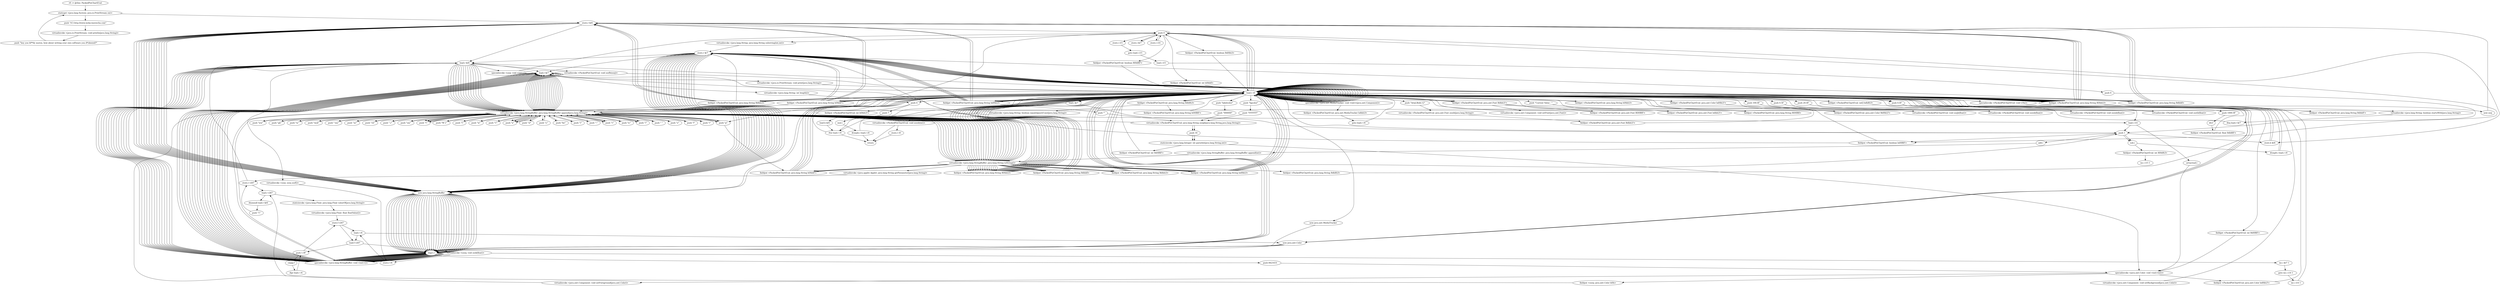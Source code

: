 digraph "" {
    "r0 := @this: PackedPieChartEval"
    "staticget <java.lang.System: java.io.PrintStream out>"
    "r0 := @this: PackedPieChartEval"->"staticget <java.lang.System: java.io.PrintStream out>";
    "push \"(C) http://www.wyka-warzecha.com\""
    "staticget <java.lang.System: java.io.PrintStream out>"->"push \"(C) http://www.wyka-warzecha.com\"";
    "virtualinvoke <java.io.PrintStream: void println(java.lang.String)>"
    "push \"(C) http://www.wyka-warzecha.com\""->"virtualinvoke <java.io.PrintStream: void println(java.lang.String)>";
    "push \"hey you bl**dy moron, how about writing your own software you d*ckweed?\""
    "virtualinvoke <java.io.PrintStream: void println(java.lang.String)>"->"push \"hey you bl**dy moron, how about writing your own software you d*ckweed?\"";
    "push \"hey you bl**dy moron, how about writing your own software you d*ckweed?\""->"staticget <java.lang.System: java.io.PrintStream out>";
    "store.r $r6"
    "staticget <java.lang.System: java.io.PrintStream out>"->"store.r $r6";
    "push 0"
    "store.r $r6"->"push 0";
    "push 0"->"push 0";
    "virtualinvoke <java.lang.String: java.lang.String substring(int,int)>"
    "push 0"->"virtualinvoke <java.lang.String: java.lang.String substring(int,int)>";
    "store.r $r7"
    "virtualinvoke <java.lang.String: java.lang.String substring(int,int)>"->"store.r $r7";
    "load.r $r6"
    "store.r $r7"->"load.r $r6";
    "load.r $r7"
    "load.r $r6"->"load.r $r7";
    "virtualinvoke <java.io.PrintStream: void print(java.lang.String)>"
    "load.r $r7"->"virtualinvoke <java.io.PrintStream: void print(java.lang.String)>";
    "load.r r0"
    "virtualinvoke <java.io.PrintStream: void print(java.lang.String)>"->"load.r r0";
    "load.r r0"->"push 0";
    "fieldput <PackedPieChartEval: boolean BdHbLf>"
    "push 0"->"fieldput <PackedPieChartEval: boolean BdHbLf>";
    "fieldput <PackedPieChartEval: boolean BdHbLf>"->"load.r r0";
    "load.r r0"->"load.r r0";
    "fieldget <PackedPieChartEval: java.lang.String BDhbLf>"
    "load.r r0"->"fieldget <PackedPieChartEval: java.lang.String BDhbLf>";
    "fieldget <PackedPieChartEval: java.lang.String BDhbLf>"->"store.r $r6";
    "new java.lang.StringBuffer"
    "store.r $r6"->"new java.lang.StringBuffer";
    "dup1.r"
    "new java.lang.StringBuffer"->"dup1.r";
    "specialinvoke <java.lang.StringBuffer: void <init>()>"
    "dup1.r"->"specialinvoke <java.lang.StringBuffer: void <init>()>";
    "specialinvoke <java.lang.StringBuffer: void <init>()>"->"load.r $r6";
    "virtualinvoke <java.lang.StringBuffer: java.lang.StringBuffer append(java.lang.String)>"
    "load.r $r6"->"virtualinvoke <java.lang.StringBuffer: java.lang.StringBuffer append(java.lang.String)>";
    "push \"t\""
    "virtualinvoke <java.lang.StringBuffer: java.lang.StringBuffer append(java.lang.String)>"->"push \"t\"";
    "push \"t\""->"virtualinvoke <java.lang.StringBuffer: java.lang.StringBuffer append(java.lang.String)>";
    "virtualinvoke <java.lang.StringBuffer: java.lang.String toString()>"
    "virtualinvoke <java.lang.StringBuffer: java.lang.StringBuffer append(java.lang.String)>"->"virtualinvoke <java.lang.StringBuffer: java.lang.String toString()>";
    "fieldput <PackedPieChartEval: java.lang.String BDhbLf>"
    "virtualinvoke <java.lang.StringBuffer: java.lang.String toString()>"->"fieldput <PackedPieChartEval: java.lang.String BDhbLf>";
    "fieldput <PackedPieChartEval: java.lang.String BDhbLf>"->"load.r r0";
    "new java.awt.MediaTracker"
    "load.r r0"->"new java.awt.MediaTracker";
    "new java.awt.MediaTracker"->"dup1.r";
    "dup1.r"->"load.r r0";
    "specialinvoke <java.awt.MediaTracker: void <init>(java.awt.Component)>"
    "load.r r0"->"specialinvoke <java.awt.MediaTracker: void <init>(java.awt.Component)>";
    "fieldput <PackedPieChartEval: java.awt.MediaTracker bdhbLf>"
    "specialinvoke <java.awt.MediaTracker: void <init>(java.awt.Component)>"->"fieldput <PackedPieChartEval: java.awt.MediaTracker bdhbLf>";
    "goto load.r r0"
    "fieldput <PackedPieChartEval: java.awt.MediaTracker bdhbLf>"->"goto load.r r0";
    "goto load.r r0"->"load.r r0";
    "push \"p\""
    "load.r r0"->"push \"p\"";
    "fieldput <PackedPieChartEval: java.lang.String bDhblF>"
    "push \"p\""->"fieldput <PackedPieChartEval: java.lang.String bDhblF>";
    "fieldput <PackedPieChartEval: java.lang.String bDhblF>"->"load.r r0";
    "load.r r0"->"load.r r0";
    "fieldget <PackedPieChartEval: java.lang.String Bdhblf>"
    "load.r r0"->"fieldget <PackedPieChartEval: java.lang.String Bdhblf>";
    "fieldget <PackedPieChartEval: java.lang.String Bdhblf>"->"store.r $r6";
    "store.r $r6"->"new java.lang.StringBuffer";
    "new java.lang.StringBuffer"->"dup1.r";
    "dup1.r"->"specialinvoke <java.lang.StringBuffer: void <init>()>";
    "specialinvoke <java.lang.StringBuffer: void <init>()>"->"load.r $r6";
    "load.r $r6"->"virtualinvoke <java.lang.StringBuffer: java.lang.StringBuffer append(java.lang.String)>";
    "push \"W L\""
    "virtualinvoke <java.lang.StringBuffer: java.lang.StringBuffer append(java.lang.String)>"->"push \"W L\"";
    "push \"W L\""->"virtualinvoke <java.lang.StringBuffer: java.lang.StringBuffer append(java.lang.String)>";
    "virtualinvoke <java.lang.StringBuffer: java.lang.StringBuffer append(java.lang.String)>"->"virtualinvoke <java.lang.StringBuffer: java.lang.String toString()>";
    "fieldput <PackedPieChartEval: java.lang.String Bdhblf>"
    "virtualinvoke <java.lang.StringBuffer: java.lang.String toString()>"->"fieldput <PackedPieChartEval: java.lang.String Bdhblf>";
    "fieldput <PackedPieChartEval: java.lang.String Bdhblf>"->"load.r r0";
    "load.r r0"->"load.r r0";
    "fieldget <PackedPieChartEval: java.lang.String BdhbLf>"
    "load.r r0"->"fieldget <PackedPieChartEval: java.lang.String BdhbLf>";
    "fieldget <PackedPieChartEval: java.lang.String BdhbLf>"->"store.r $r6";
    "store.r $r6"->"new java.lang.StringBuffer";
    "new java.lang.StringBuffer"->"dup1.r";
    "dup1.r"->"specialinvoke <java.lang.StringBuffer: void <init>()>";
    "specialinvoke <java.lang.StringBuffer: void <init>()>"->"load.r $r6";
    "load.r $r6"->"virtualinvoke <java.lang.StringBuffer: java.lang.StringBuffer append(java.lang.String)>";
    "push \"(\""
    "virtualinvoke <java.lang.StringBuffer: java.lang.StringBuffer append(java.lang.String)>"->"push \"(\"";
    "push \"(\""->"virtualinvoke <java.lang.StringBuffer: java.lang.StringBuffer append(java.lang.String)>";
    "virtualinvoke <java.lang.StringBuffer: java.lang.StringBuffer append(java.lang.String)>"->"virtualinvoke <java.lang.StringBuffer: java.lang.String toString()>";
    "fieldput <PackedPieChartEval: java.lang.String BdhbLf>"
    "virtualinvoke <java.lang.StringBuffer: java.lang.String toString()>"->"fieldput <PackedPieChartEval: java.lang.String BdhbLf>";
    "fieldput <PackedPieChartEval: java.lang.String BdhbLf>"->"load.r r0";
    "load.r r0"->"load.r r0";
    "load.r r0"->"fieldget <PackedPieChartEval: java.lang.String BDhbLf>";
    "fieldget <PackedPieChartEval: java.lang.String BDhbLf>"->"store.r $r6";
    "store.r $r6"->"new java.lang.StringBuffer";
    "new java.lang.StringBuffer"->"dup1.r";
    "dup1.r"->"specialinvoke <java.lang.StringBuffer: void <init>()>";
    "specialinvoke <java.lang.StringBuffer: void <init>()>"->"load.r $r6";
    "load.r $r6"->"virtualinvoke <java.lang.StringBuffer: java.lang.StringBuffer append(java.lang.String)>";
    "virtualinvoke <java.lang.StringBuffer: java.lang.StringBuffer append(java.lang.String)>"->"push \"t\"";
    "push \"t\""->"virtualinvoke <java.lang.StringBuffer: java.lang.StringBuffer append(java.lang.String)>";
    "virtualinvoke <java.lang.StringBuffer: java.lang.StringBuffer append(java.lang.String)>"->"virtualinvoke <java.lang.StringBuffer: java.lang.String toString()>";
    "virtualinvoke <java.lang.StringBuffer: java.lang.String toString()>"->"fieldput <PackedPieChartEval: java.lang.String BDhbLf>";
    "fieldput <PackedPieChartEval: java.lang.String BDhbLf>"->"load.r r0";
    "load.r r0"->"load.r r0";
    "fieldget <PackedPieChartEval: java.lang.String bDhblF>"
    "load.r r0"->"fieldget <PackedPieChartEval: java.lang.String bDhblF>";
    "fieldget <PackedPieChartEval: java.lang.String bDhblF>"->"store.r $r6";
    "store.r $r6"->"new java.lang.StringBuffer";
    "new java.lang.StringBuffer"->"dup1.r";
    "dup1.r"->"specialinvoke <java.lang.StringBuffer: void <init>()>";
    "specialinvoke <java.lang.StringBuffer: void <init>()>"->"load.r $r6";
    "load.r $r6"->"virtualinvoke <java.lang.StringBuffer: java.lang.StringBuffer append(java.lang.String)>";
    "push \"ie\""
    "virtualinvoke <java.lang.StringBuffer: java.lang.StringBuffer append(java.lang.String)>"->"push \"ie\"";
    "push \"ie\""->"virtualinvoke <java.lang.StringBuffer: java.lang.StringBuffer append(java.lang.String)>";
    "virtualinvoke <java.lang.StringBuffer: java.lang.StringBuffer append(java.lang.String)>"->"virtualinvoke <java.lang.StringBuffer: java.lang.String toString()>";
    "virtualinvoke <java.lang.StringBuffer: java.lang.String toString()>"->"fieldput <PackedPieChartEval: java.lang.String bDhblF>";
    "fieldput <PackedPieChartEval: java.lang.String bDhblF>"->"load.r r0";
    "push 1"
    "load.r r0"->"push 1";
    "fieldput <PackedPieChartEval: boolean bdHBlF>"
    "push 1"->"fieldput <PackedPieChartEval: boolean bdHBlF>";
    "fieldput <PackedPieChartEval: boolean bdHBlF>"->"load.r r0";
    "load.r r0"->"load.r r0";
    "fieldget <PackedPieChartEval: java.lang.String bdHbLf>"
    "load.r r0"->"fieldget <PackedPieChartEval: java.lang.String bdHbLf>";
    "fieldget <PackedPieChartEval: java.lang.String bdHbLf>"->"store.r $r6";
    "store.r $r6"->"new java.lang.StringBuffer";
    "new java.lang.StringBuffer"->"dup1.r";
    "dup1.r"->"specialinvoke <java.lang.StringBuffer: void <init>()>";
    "specialinvoke <java.lang.StringBuffer: void <init>()>"->"load.r $r6";
    "load.r $r6"->"virtualinvoke <java.lang.StringBuffer: java.lang.StringBuffer append(java.lang.String)>";
    "virtualinvoke <java.lang.StringBuffer: java.lang.StringBuffer append(java.lang.String)>"->"push \"p\"";
    "push \"p\""->"virtualinvoke <java.lang.StringBuffer: java.lang.StringBuffer append(java.lang.String)>";
    "virtualinvoke <java.lang.StringBuffer: java.lang.StringBuffer append(java.lang.String)>"->"virtualinvoke <java.lang.StringBuffer: java.lang.String toString()>";
    "fieldput <PackedPieChartEval: java.lang.String bdHbLf>"
    "virtualinvoke <java.lang.StringBuffer: java.lang.String toString()>"->"fieldput <PackedPieChartEval: java.lang.String bdHbLf>";
    "fieldput <PackedPieChartEval: java.lang.String bdHbLf>"->"load.r r0";
    "load.r r0"->"load.r r0";
    "load.r r0"->"fieldget <PackedPieChartEval: java.lang.String BdhbLf>";
    "fieldget <PackedPieChartEval: java.lang.String BdhbLf>"->"store.r $r6";
    "store.r $r6"->"new java.lang.StringBuffer";
    "new java.lang.StringBuffer"->"dup1.r";
    "dup1.r"->"specialinvoke <java.lang.StringBuffer: void <init>()>";
    "specialinvoke <java.lang.StringBuffer: void <init>()>"->"load.r $r6";
    "load.r $r6"->"virtualinvoke <java.lang.StringBuffer: java.lang.StringBuffer append(java.lang.String)>";
    "push \"C\""
    "virtualinvoke <java.lang.StringBuffer: java.lang.StringBuffer append(java.lang.String)>"->"push \"C\"";
    "push \"C\""->"virtualinvoke <java.lang.StringBuffer: java.lang.StringBuffer append(java.lang.String)>";
    "virtualinvoke <java.lang.StringBuffer: java.lang.StringBuffer append(java.lang.String)>"->"virtualinvoke <java.lang.StringBuffer: java.lang.String toString()>";
    "virtualinvoke <java.lang.StringBuffer: java.lang.String toString()>"->"fieldput <PackedPieChartEval: java.lang.String BdhbLf>";
    "fieldput <PackedPieChartEval: java.lang.String BdhbLf>"->"load.r r0";
    "load.r r0"->"load.r r0";
    "load.r r0"->"fieldget <PackedPieChartEval: java.lang.String Bdhblf>";
    "fieldget <PackedPieChartEval: java.lang.String Bdhblf>"->"store.r $r6";
    "store.r $r6"->"new java.lang.StringBuffer";
    "new java.lang.StringBuffer"->"dup1.r";
    "dup1.r"->"specialinvoke <java.lang.StringBuffer: void <init>()>";
    "specialinvoke <java.lang.StringBuffer: void <init>()>"->"load.r $r6";
    "load.r $r6"->"virtualinvoke <java.lang.StringBuffer: java.lang.StringBuffer append(java.lang.String)>";
    "push \"a\""
    "virtualinvoke <java.lang.StringBuffer: java.lang.StringBuffer append(java.lang.String)>"->"push \"a\"";
    "push \"a\""->"virtualinvoke <java.lang.StringBuffer: java.lang.StringBuffer append(java.lang.String)>";
    "virtualinvoke <java.lang.StringBuffer: java.lang.StringBuffer append(java.lang.String)>"->"virtualinvoke <java.lang.StringBuffer: java.lang.String toString()>";
    "virtualinvoke <java.lang.StringBuffer: java.lang.String toString()>"->"fieldput <PackedPieChartEval: java.lang.String Bdhblf>";
    "fieldput <PackedPieChartEval: java.lang.String Bdhblf>"->"load.r r0";
    "load.r r0"->"load.r r0";
    "load.r r0"->"fieldget <PackedPieChartEval: java.lang.String bDhblF>";
    "fieldget <PackedPieChartEval: java.lang.String bDhblF>"->"store.r $r6";
    "store.r $r6"->"new java.lang.StringBuffer";
    "new java.lang.StringBuffer"->"dup1.r";
    "dup1.r"->"specialinvoke <java.lang.StringBuffer: void <init>()>";
    "specialinvoke <java.lang.StringBuffer: void <init>()>"->"load.r $r6";
    "load.r $r6"->"virtualinvoke <java.lang.StringBuffer: java.lang.StringBuffer append(java.lang.String)>";
    "push \"sl\""
    "virtualinvoke <java.lang.StringBuffer: java.lang.StringBuffer append(java.lang.String)>"->"push \"sl\"";
    "push \"sl\""->"virtualinvoke <java.lang.StringBuffer: java.lang.StringBuffer append(java.lang.String)>";
    "virtualinvoke <java.lang.StringBuffer: java.lang.StringBuffer append(java.lang.String)>"->"virtualinvoke <java.lang.StringBuffer: java.lang.String toString()>";
    "virtualinvoke <java.lang.StringBuffer: java.lang.String toString()>"->"fieldput <PackedPieChartEval: java.lang.String bDhblF>";
    "fieldput <PackedPieChartEval: java.lang.String bDhblF>"->"load.r r0";
    "load.r r0"->"load.r r0";
    "load.r r0"->"fieldget <PackedPieChartEval: java.lang.String BDhbLf>";
    "fieldget <PackedPieChartEval: java.lang.String BDhbLf>"->"store.r $r6";
    "store.r $r6"->"new java.lang.StringBuffer";
    "new java.lang.StringBuffer"->"dup1.r";
    "dup1.r"->"specialinvoke <java.lang.StringBuffer: void <init>()>";
    "specialinvoke <java.lang.StringBuffer: void <init>()>"->"load.r $r6";
    "load.r $r6"->"virtualinvoke <java.lang.StringBuffer: java.lang.StringBuffer append(java.lang.String)>";
    "virtualinvoke <java.lang.StringBuffer: java.lang.StringBuffer append(java.lang.String)>"->"push \"p\"";
    "push \"p\""->"virtualinvoke <java.lang.StringBuffer: java.lang.StringBuffer append(java.lang.String)>";
    "virtualinvoke <java.lang.StringBuffer: java.lang.StringBuffer append(java.lang.String)>"->"virtualinvoke <java.lang.StringBuffer: java.lang.String toString()>";
    "virtualinvoke <java.lang.StringBuffer: java.lang.String toString()>"->"fieldput <PackedPieChartEval: java.lang.String BDhbLf>";
    "fieldput <PackedPieChartEval: java.lang.String BDhbLf>"->"load.r r0";
    "load.r r0"->"load.r r0";
    "load.r r0"->"fieldget <PackedPieChartEval: java.lang.String bdHbLf>";
    "fieldget <PackedPieChartEval: java.lang.String bdHbLf>"->"store.r $r6";
    "store.r $r6"->"new java.lang.StringBuffer";
    "new java.lang.StringBuffer"->"dup1.r";
    "dup1.r"->"specialinvoke <java.lang.StringBuffer: void <init>()>";
    "specialinvoke <java.lang.StringBuffer: void <init>()>"->"load.r $r6";
    "load.r $r6"->"virtualinvoke <java.lang.StringBuffer: java.lang.StringBuffer append(java.lang.String)>";
    "push \"y\""
    "virtualinvoke <java.lang.StringBuffer: java.lang.StringBuffer append(java.lang.String)>"->"push \"y\"";
    "push \"y\""->"virtualinvoke <java.lang.StringBuffer: java.lang.StringBuffer append(java.lang.String)>";
    "virtualinvoke <java.lang.StringBuffer: java.lang.StringBuffer append(java.lang.String)>"->"virtualinvoke <java.lang.StringBuffer: java.lang.String toString()>";
    "virtualinvoke <java.lang.StringBuffer: java.lang.String toString()>"->"fieldput <PackedPieChartEval: java.lang.String bdHbLf>";
    "fieldput <PackedPieChartEval: java.lang.String bdHbLf>"->"load.r r0";
    "load.r r0"->"load.r r0";
    "load.r r0"->"fieldget <PackedPieChartEval: java.lang.String Bdhblf>";
    "fieldget <PackedPieChartEval: java.lang.String Bdhblf>"->"store.r $r6";
    "store.r $r6"->"new java.lang.StringBuffer";
    "new java.lang.StringBuffer"->"dup1.r";
    "dup1.r"->"specialinvoke <java.lang.StringBuffer: void <init>()>";
    "specialinvoke <java.lang.StringBuffer: void <init>()>"->"load.r $r6";
    "load.r $r6"->"virtualinvoke <java.lang.StringBuffer: java.lang.StringBuffer append(java.lang.String)>";
    "push \"be\""
    "virtualinvoke <java.lang.StringBuffer: java.lang.StringBuffer append(java.lang.String)>"->"push \"be\"";
    "push \"be\""->"virtualinvoke <java.lang.StringBuffer: java.lang.StringBuffer append(java.lang.String)>";
    "virtualinvoke <java.lang.StringBuffer: java.lang.StringBuffer append(java.lang.String)>"->"virtualinvoke <java.lang.StringBuffer: java.lang.String toString()>";
    "virtualinvoke <java.lang.StringBuffer: java.lang.String toString()>"->"fieldput <PackedPieChartEval: java.lang.String Bdhblf>";
    "fieldput <PackedPieChartEval: java.lang.String Bdhblf>"->"load.r r0";
    "load.r r0"->"load.r r0";
    "load.r r0"->"fieldget <PackedPieChartEval: java.lang.String BdhbLf>";
    "fieldget <PackedPieChartEval: java.lang.String BdhbLf>"->"store.r $r6";
    "store.r $r6"->"new java.lang.StringBuffer";
    "new java.lang.StringBuffer"->"dup1.r";
    "dup1.r"->"specialinvoke <java.lang.StringBuffer: void <init>()>";
    "specialinvoke <java.lang.StringBuffer: void <init>()>"->"load.r $r6";
    "load.r $r6"->"virtualinvoke <java.lang.StringBuffer: java.lang.StringBuffer append(java.lang.String)>";
    "push \")\""
    "virtualinvoke <java.lang.StringBuffer: java.lang.StringBuffer append(java.lang.String)>"->"push \")\"";
    "push \")\""->"virtualinvoke <java.lang.StringBuffer: java.lang.StringBuffer append(java.lang.String)>";
    "virtualinvoke <java.lang.StringBuffer: java.lang.StringBuffer append(java.lang.String)>"->"virtualinvoke <java.lang.StringBuffer: java.lang.String toString()>";
    "virtualinvoke <java.lang.StringBuffer: java.lang.String toString()>"->"fieldput <PackedPieChartEval: java.lang.String BdhbLf>";
    "fieldput <PackedPieChartEval: java.lang.String BdhbLf>"->"load.r r0";
    "load.r r0"->"load.r r0";
    "load.r r0"->"fieldget <PackedPieChartEval: java.lang.String BDhbLf>";
    "fieldget <PackedPieChartEval: java.lang.String BDhbLf>"->"store.r $r6";
    "store.r $r6"->"new java.lang.StringBuffer";
    "new java.lang.StringBuffer"->"dup1.r";
    "dup1.r"->"specialinvoke <java.lang.StringBuffer: void <init>()>";
    "specialinvoke <java.lang.StringBuffer: void <init>()>"->"load.r $r6";
    "load.r $r6"->"virtualinvoke <java.lang.StringBuffer: java.lang.StringBuffer append(java.lang.String)>";
    "push \":\""
    "virtualinvoke <java.lang.StringBuffer: java.lang.StringBuffer append(java.lang.String)>"->"push \":\"";
    "push \":\""->"virtualinvoke <java.lang.StringBuffer: java.lang.StringBuffer append(java.lang.String)>";
    "virtualinvoke <java.lang.StringBuffer: java.lang.StringBuffer append(java.lang.String)>"->"virtualinvoke <java.lang.StringBuffer: java.lang.String toString()>";
    "virtualinvoke <java.lang.StringBuffer: java.lang.String toString()>"->"fieldput <PackedPieChartEval: java.lang.String BDhbLf>";
    "fieldput <PackedPieChartEval: java.lang.String BDhbLf>"->"push 1";
    "store.b $r6"
    "push 1"->"store.b $r6";
    "store.b $r6"->"load.r r0";
    "load.r r0"->"load.r r0";
    "push \"labelcolor\""
    "load.r r0"->"push \"labelcolor\"";
    "push \"000000\""
    "push \"labelcolor\""->"push \"000000\"";
    "virtualinvoke <PackedPieChartEval: java.lang.String zzzgb(java.lang.String,java.lang.String)>"
    "push \"000000\""->"virtualinvoke <PackedPieChartEval: java.lang.String zzzgb(java.lang.String,java.lang.String)>";
    "push 16"
    "virtualinvoke <PackedPieChartEval: java.lang.String zzzgb(java.lang.String,java.lang.String)>"->"push 16";
    "staticinvoke <java.lang.Integer: int parseInt(java.lang.String,int)>"
    "push 16"->"staticinvoke <java.lang.Integer: int parseInt(java.lang.String,int)>";
    "fieldput <PackedPieChartEval: int BdHBlF>"
    "staticinvoke <java.lang.Integer: int parseInt(java.lang.String,int)>"->"fieldput <PackedPieChartEval: int BdHBlF>";
    "fieldput <PackedPieChartEval: int BdHBlF>"->"load.r r0";
    "load.r r0"->"load.r r0";
    "load.r r0"->"fieldget <PackedPieChartEval: java.lang.String bdHbLf>";
    "fieldget <PackedPieChartEval: java.lang.String bdHbLf>"->"store.r $r7";
    "store.r $r7"->"new java.lang.StringBuffer";
    "new java.lang.StringBuffer"->"dup1.r";
    "dup1.r"->"specialinvoke <java.lang.StringBuffer: void <init>()>";
    "specialinvoke <java.lang.StringBuffer: void <init>()>"->"load.r $r7";
    "load.r $r7"->"virtualinvoke <java.lang.StringBuffer: java.lang.StringBuffer append(java.lang.String)>";
    "push \"r\""
    "virtualinvoke <java.lang.StringBuffer: java.lang.StringBuffer append(java.lang.String)>"->"push \"r\"";
    "push \"r\""->"virtualinvoke <java.lang.StringBuffer: java.lang.StringBuffer append(java.lang.String)>";
    "virtualinvoke <java.lang.StringBuffer: java.lang.StringBuffer append(java.lang.String)>"->"virtualinvoke <java.lang.StringBuffer: java.lang.String toString()>";
    "virtualinvoke <java.lang.StringBuffer: java.lang.String toString()>"->"fieldput <PackedPieChartEval: java.lang.String bdHbLf>";
    "fieldput <PackedPieChartEval: java.lang.String bdHbLf>"->"load.r r0";
    "load.r r0"->"load.r r0";
    "load.r r0"->"fieldget <PackedPieChartEval: java.lang.String bDhblF>";
    "fieldget <PackedPieChartEval: java.lang.String bDhblF>"->"store.r $r7";
    "store.r $r7"->"new java.lang.StringBuffer";
    "new java.lang.StringBuffer"->"dup1.r";
    "dup1.r"->"specialinvoke <java.lang.StringBuffer: void <init>()>";
    "specialinvoke <java.lang.StringBuffer: void <init>()>"->"load.r $r7";
    "load.r $r7"->"virtualinvoke <java.lang.StringBuffer: java.lang.StringBuffer append(java.lang.String)>";
    "push \"ic\""
    "virtualinvoke <java.lang.StringBuffer: java.lang.StringBuffer append(java.lang.String)>"->"push \"ic\"";
    "push \"ic\""->"virtualinvoke <java.lang.StringBuffer: java.lang.StringBuffer append(java.lang.String)>";
    "virtualinvoke <java.lang.StringBuffer: java.lang.StringBuffer append(java.lang.String)>"->"virtualinvoke <java.lang.StringBuffer: java.lang.String toString()>";
    "virtualinvoke <java.lang.StringBuffer: java.lang.String toString()>"->"fieldput <PackedPieChartEval: java.lang.String bDhblF>";
    "fieldput <PackedPieChartEval: java.lang.String bDhblF>"->"load.r r0";
    "load.r r0"->"load.r r0";
    "load.r r0"->"fieldget <PackedPieChartEval: java.lang.String BDhbLf>";
    "fieldget <PackedPieChartEval: java.lang.String BDhbLf>"->"store.r $r7";
    "store.r $r7"->"new java.lang.StringBuffer";
    "new java.lang.StringBuffer"->"dup1.r";
    "dup1.r"->"specialinvoke <java.lang.StringBuffer: void <init>()>";
    "specialinvoke <java.lang.StringBuffer: void <init>()>"->"load.r $r7";
    "load.r $r7"->"virtualinvoke <java.lang.StringBuffer: java.lang.StringBuffer append(java.lang.String)>";
    "push \"/\""
    "virtualinvoke <java.lang.StringBuffer: java.lang.StringBuffer append(java.lang.String)>"->"push \"/\"";
    "push \"/\""->"virtualinvoke <java.lang.StringBuffer: java.lang.StringBuffer append(java.lang.String)>";
    "virtualinvoke <java.lang.StringBuffer: java.lang.StringBuffer append(java.lang.String)>"->"virtualinvoke <java.lang.StringBuffer: java.lang.String toString()>";
    "virtualinvoke <java.lang.StringBuffer: java.lang.String toString()>"->"fieldput <PackedPieChartEval: java.lang.String BDhbLf>";
    "fieldput <PackedPieChartEval: java.lang.String BDhbLf>"->"load.r r0";
    "load.r r0"->"load.r r0";
    "load.r r0"->"fieldget <PackedPieChartEval: java.lang.String BdhbLf>";
    "fieldget <PackedPieChartEval: java.lang.String BdhbLf>"->"store.r $r7";
    "store.r $r7"->"new java.lang.StringBuffer";
    "new java.lang.StringBuffer"->"dup1.r";
    "dup1.r"->"specialinvoke <java.lang.StringBuffer: void <init>()>";
    "specialinvoke <java.lang.StringBuffer: void <init>()>"->"load.r $r7";
    "load.r $r7"->"virtualinvoke <java.lang.StringBuffer: java.lang.StringBuffer append(java.lang.String)>";
    "push \" \""
    "virtualinvoke <java.lang.StringBuffer: java.lang.StringBuffer append(java.lang.String)>"->"push \" \"";
    "push \" \""->"virtualinvoke <java.lang.StringBuffer: java.lang.StringBuffer append(java.lang.String)>";
    "virtualinvoke <java.lang.StringBuffer: java.lang.StringBuffer append(java.lang.String)>"->"virtualinvoke <java.lang.StringBuffer: java.lang.String toString()>";
    "virtualinvoke <java.lang.StringBuffer: java.lang.String toString()>"->"fieldput <PackedPieChartEval: java.lang.String BdhbLf>";
    "fieldput <PackedPieChartEval: java.lang.String BdhbLf>"->"load.r r0";
    "new java.awt.Color"
    "load.r r0"->"new java.awt.Color";
    "new java.awt.Color"->"dup1.r";
    "dup1.r"->"load.r r0";
    "fieldget <PackedPieChartEval: int BdHBlF>"
    "load.r r0"->"fieldget <PackedPieChartEval: int BdHBlF>";
    "specialinvoke <java.awt.Color: void <init>(int)>"
    "fieldget <PackedPieChartEval: int BdHBlF>"->"specialinvoke <java.awt.Color: void <init>(int)>";
    "virtualinvoke <java.awt.Component: void setForeground(java.awt.Color)>"
    "specialinvoke <java.awt.Color: void <init>(int)>"->"virtualinvoke <java.awt.Component: void setForeground(java.awt.Color)>";
    "virtualinvoke <java.awt.Component: void setForeground(java.awt.Color)>"->"load.r r0";
    "load.r r0"->"load.r r0";
    "load.r r0"->"fieldget <PackedPieChartEval: java.lang.String bDhblF>";
    "fieldget <PackedPieChartEval: java.lang.String bDhblF>"->"store.r $r7";
    "store.r $r7"->"new java.lang.StringBuffer";
    "new java.lang.StringBuffer"->"dup1.r";
    "dup1.r"->"specialinvoke <java.lang.StringBuffer: void <init>()>";
    "specialinvoke <java.lang.StringBuffer: void <init>()>"->"load.r $r7";
    "load.r $r7"->"virtualinvoke <java.lang.StringBuffer: java.lang.StringBuffer append(java.lang.String)>";
    "push \"e\""
    "virtualinvoke <java.lang.StringBuffer: java.lang.StringBuffer append(java.lang.String)>"->"push \"e\"";
    "push \"e\""->"virtualinvoke <java.lang.StringBuffer: java.lang.StringBuffer append(java.lang.String)>";
    "virtualinvoke <java.lang.StringBuffer: java.lang.StringBuffer append(java.lang.String)>"->"virtualinvoke <java.lang.StringBuffer: java.lang.String toString()>";
    "virtualinvoke <java.lang.StringBuffer: java.lang.String toString()>"->"fieldput <PackedPieChartEval: java.lang.String bDhblF>";
    "fieldput <PackedPieChartEval: java.lang.String bDhblF>"->"load.r r0";
    "load.r r0"->"load.r r0";
    "load.r r0"->"fieldget <PackedPieChartEval: java.lang.String Bdhblf>";
    "fieldget <PackedPieChartEval: java.lang.String Bdhblf>"->"store.r $r7";
    "store.r $r7"->"new java.lang.StringBuffer";
    "new java.lang.StringBuffer"->"dup1.r";
    "dup1.r"->"specialinvoke <java.lang.StringBuffer: void <init>()>";
    "specialinvoke <java.lang.StringBuffer: void <init>()>"->"load.r $r7";
    "load.r $r7"->"virtualinvoke <java.lang.StringBuffer: java.lang.StringBuffer append(java.lang.String)>";
    "push \"l\""
    "virtualinvoke <java.lang.StringBuffer: java.lang.StringBuffer append(java.lang.String)>"->"push \"l\"";
    "push \"l\""->"virtualinvoke <java.lang.StringBuffer: java.lang.StringBuffer append(java.lang.String)>";
    "virtualinvoke <java.lang.StringBuffer: java.lang.StringBuffer append(java.lang.String)>"->"virtualinvoke <java.lang.StringBuffer: java.lang.String toString()>";
    "virtualinvoke <java.lang.StringBuffer: java.lang.String toString()>"->"fieldput <PackedPieChartEval: java.lang.String Bdhblf>";
    "fieldput <PackedPieChartEval: java.lang.String Bdhblf>"->"load.r r0";
    "load.r r0"->"load.r r0";
    "load.r r0"->"fieldget <PackedPieChartEval: java.lang.String bdHbLf>";
    "fieldget <PackedPieChartEval: java.lang.String bdHbLf>"->"store.r $r7";
    "store.r $r7"->"new java.lang.StringBuffer";
    "new java.lang.StringBuffer"->"dup1.r";
    "dup1.r"->"specialinvoke <java.lang.StringBuffer: void <init>()>";
    "specialinvoke <java.lang.StringBuffer: void <init>()>"->"load.r $r7";
    "load.r $r7"->"virtualinvoke <java.lang.StringBuffer: java.lang.StringBuffer append(java.lang.String)>";
    "push \"i\""
    "virtualinvoke <java.lang.StringBuffer: java.lang.StringBuffer append(java.lang.String)>"->"push \"i\"";
    "push \"i\""->"virtualinvoke <java.lang.StringBuffer: java.lang.StringBuffer append(java.lang.String)>";
    "virtualinvoke <java.lang.StringBuffer: java.lang.StringBuffer append(java.lang.String)>"->"virtualinvoke <java.lang.StringBuffer: java.lang.String toString()>";
    "virtualinvoke <java.lang.StringBuffer: java.lang.String toString()>"->"fieldput <PackedPieChartEval: java.lang.String bdHbLf>";
    "fieldput <PackedPieChartEval: java.lang.String bdHbLf>"->"load.r r0";
    "load.r r0"->"load.r r0";
    "load.r r0"->"fieldget <PackedPieChartEval: java.lang.String BDhbLf>";
    "fieldget <PackedPieChartEval: java.lang.String BDhbLf>"->"store.r $r7";
    "store.r $r7"->"new java.lang.StringBuffer";
    "new java.lang.StringBuffer"->"dup1.r";
    "dup1.r"->"specialinvoke <java.lang.StringBuffer: void <init>()>";
    "specialinvoke <java.lang.StringBuffer: void <init>()>"->"load.r $r7";
    "load.r $r7"->"virtualinvoke <java.lang.StringBuffer: java.lang.StringBuffer append(java.lang.String)>";
    "virtualinvoke <java.lang.StringBuffer: java.lang.StringBuffer append(java.lang.String)>"->"push \"/\"";
    "push \"/\""->"virtualinvoke <java.lang.StringBuffer: java.lang.StringBuffer append(java.lang.String)>";
    "virtualinvoke <java.lang.StringBuffer: java.lang.StringBuffer append(java.lang.String)>"->"virtualinvoke <java.lang.StringBuffer: java.lang.String toString()>";
    "virtualinvoke <java.lang.StringBuffer: java.lang.String toString()>"->"fieldput <PackedPieChartEval: java.lang.String BDhbLf>";
    "fieldput <PackedPieChartEval: java.lang.String BDhbLf>"->"load.r r0";
    "load.r r0"->"load.r r0";
    "push \"Arial,Bold,12\""
    "load.r r0"->"push \"Arial,Bold,12\"";
    "virtualinvoke <PackedPieChartEval: java.awt.Font zzzzb(java.lang.String)>"
    "push \"Arial,Bold,12\""->"virtualinvoke <PackedPieChartEval: java.awt.Font zzzzb(java.lang.String)>";
    "fieldput <PackedPieChartEval: java.awt.Font BdhbLF>"
    "virtualinvoke <PackedPieChartEval: java.awt.Font zzzzb(java.lang.String)>"->"fieldput <PackedPieChartEval: java.awt.Font BdhbLF>";
    "fieldput <PackedPieChartEval: java.awt.Font BdhbLF>"->"load.r r0";
    "load.r r0"->"load.r r0";
    "fieldget <PackedPieChartEval: java.awt.Font BdhbLF>"
    "load.r r0"->"fieldget <PackedPieChartEval: java.awt.Font BdhbLF>";
    "virtualinvoke <java.awt.Component: void setFont(java.awt.Font)>"
    "fieldget <PackedPieChartEval: java.awt.Font BdhbLF>"->"virtualinvoke <java.awt.Component: void setFont(java.awt.Font)>";
    "virtualinvoke <java.awt.Component: void setFont(java.awt.Font)>"->"load.r r0";
    "load.r r0"->"load.r r0";
    "load.r r0"->"fieldget <PackedPieChartEval: java.lang.String BDhbLf>";
    "fieldget <PackedPieChartEval: java.lang.String BDhbLf>"->"store.r $r7";
    "store.r $r7"->"new java.lang.StringBuffer";
    "new java.lang.StringBuffer"->"dup1.r";
    "dup1.r"->"specialinvoke <java.lang.StringBuffer: void <init>()>";
    "specialinvoke <java.lang.StringBuffer: void <init>()>"->"load.r $r7";
    "load.r $r7"->"virtualinvoke <java.lang.StringBuffer: java.lang.StringBuffer append(java.lang.String)>";
    "push \"ww\""
    "virtualinvoke <java.lang.StringBuffer: java.lang.StringBuffer append(java.lang.String)>"->"push \"ww\"";
    "push \"ww\""->"virtualinvoke <java.lang.StringBuffer: java.lang.StringBuffer append(java.lang.String)>";
    "virtualinvoke <java.lang.StringBuffer: java.lang.StringBuffer append(java.lang.String)>"->"virtualinvoke <java.lang.StringBuffer: java.lang.String toString()>";
    "virtualinvoke <java.lang.StringBuffer: java.lang.String toString()>"->"fieldput <PackedPieChartEval: java.lang.String BDhbLf>";
    "fieldput <PackedPieChartEval: java.lang.String BDhbLf>"->"load.r r0";
    "load.r r0"->"load.r r0";
    "load.r r0"->"fieldget <PackedPieChartEval: java.lang.String bdHbLf>";
    "fieldget <PackedPieChartEval: java.lang.String bdHbLf>"->"store.r $r7";
    "store.r $r7"->"new java.lang.StringBuffer";
    "new java.lang.StringBuffer"->"dup1.r";
    "dup1.r"->"specialinvoke <java.lang.StringBuffer: void <init>()>";
    "specialinvoke <java.lang.StringBuffer: void <init>()>"->"load.r $r7";
    "load.r $r7"->"virtualinvoke <java.lang.StringBuffer: java.lang.StringBuffer append(java.lang.String)>";
    "push \"gh\""
    "virtualinvoke <java.lang.StringBuffer: java.lang.StringBuffer append(java.lang.String)>"->"push \"gh\"";
    "push \"gh\""->"virtualinvoke <java.lang.StringBuffer: java.lang.StringBuffer append(java.lang.String)>";
    "virtualinvoke <java.lang.StringBuffer: java.lang.StringBuffer append(java.lang.String)>"->"virtualinvoke <java.lang.StringBuffer: java.lang.String toString()>";
    "virtualinvoke <java.lang.StringBuffer: java.lang.String toString()>"->"fieldput <PackedPieChartEval: java.lang.String bdHbLf>";
    "fieldput <PackedPieChartEval: java.lang.String bdHbLf>"->"load.r r0";
    "load.r r0"->"load.r r0";
    "load.r r0"->"fieldget <PackedPieChartEval: java.lang.String BDhbLf>";
    "fieldget <PackedPieChartEval: java.lang.String BDhbLf>"->"store.r $r7";
    "store.r $r7"->"new java.lang.StringBuffer";
    "new java.lang.StringBuffer"->"dup1.r";
    "dup1.r"->"specialinvoke <java.lang.StringBuffer: void <init>()>";
    "specialinvoke <java.lang.StringBuffer: void <init>()>"->"load.r $r7";
    "load.r $r7"->"virtualinvoke <java.lang.StringBuffer: java.lang.StringBuffer append(java.lang.String)>";
    "push \"w.\""
    "virtualinvoke <java.lang.StringBuffer: java.lang.StringBuffer append(java.lang.String)>"->"push \"w.\"";
    "push \"w.\""->"virtualinvoke <java.lang.StringBuffer: java.lang.StringBuffer append(java.lang.String)>";
    "virtualinvoke <java.lang.StringBuffer: java.lang.StringBuffer append(java.lang.String)>"->"virtualinvoke <java.lang.StringBuffer: java.lang.String toString()>";
    "virtualinvoke <java.lang.StringBuffer: java.lang.String toString()>"->"fieldput <PackedPieChartEval: java.lang.String BDhbLf>";
    "fieldput <PackedPieChartEval: java.lang.String BDhbLf>"->"load.r r0";
    "load.r r0"->"load.r r0";
    "load.r r0"->"fieldget <PackedPieChartEval: java.awt.Font BdhbLF>";
    "fieldput <PackedPieChartEval: java.awt.Font BDHBlF>"
    "fieldget <PackedPieChartEval: java.awt.Font BdhbLF>"->"fieldput <PackedPieChartEval: java.awt.Font BDHBlF>";
    "fieldput <PackedPieChartEval: java.awt.Font BDHBlF>"->"load.r r0";
    "load.r r0"->"load.r r0";
    "load.r r0"->"fieldget <PackedPieChartEval: java.lang.String BDhbLf>";
    "fieldget <PackedPieChartEval: java.lang.String BDhbLf>"->"store.r $r7";
    "store.r $r7"->"new java.lang.StringBuffer";
    "new java.lang.StringBuffer"->"dup1.r";
    "dup1.r"->"specialinvoke <java.lang.StringBuffer: void <init>()>";
    "specialinvoke <java.lang.StringBuffer: void <init>()>"->"load.r $r7";
    "load.r $r7"->"virtualinvoke <java.lang.StringBuffer: java.lang.StringBuffer append(java.lang.String)>";
    "push \"wyk\""
    "virtualinvoke <java.lang.StringBuffer: java.lang.StringBuffer append(java.lang.String)>"->"push \"wyk\"";
    "push \"wyk\""->"virtualinvoke <java.lang.StringBuffer: java.lang.StringBuffer append(java.lang.String)>";
    "virtualinvoke <java.lang.StringBuffer: java.lang.StringBuffer append(java.lang.String)>"->"virtualinvoke <java.lang.StringBuffer: java.lang.String toString()>";
    "virtualinvoke <java.lang.StringBuffer: java.lang.String toString()>"->"fieldput <PackedPieChartEval: java.lang.String BDhbLf>";
    "fieldput <PackedPieChartEval: java.lang.String BDhbLf>"->"load.r r0";
    "load.r r0"->"load.r r0";
    "load.r r0"->"fieldget <PackedPieChartEval: java.lang.String bdHbLf>";
    "fieldget <PackedPieChartEval: java.lang.String bdHbLf>"->"store.r $r7";
    "store.r $r7"->"new java.lang.StringBuffer";
    "new java.lang.StringBuffer"->"dup1.r";
    "dup1.r"->"specialinvoke <java.lang.StringBuffer: void <init>()>";
    "specialinvoke <java.lang.StringBuffer: void <init>()>"->"load.r $r7";
    "load.r $r7"->"virtualinvoke <java.lang.StringBuffer: java.lang.StringBuffer append(java.lang.String)>";
    "virtualinvoke <java.lang.StringBuffer: java.lang.StringBuffer append(java.lang.String)>"->"push \"t\"";
    "push \"t\""->"virtualinvoke <java.lang.StringBuffer: java.lang.StringBuffer append(java.lang.String)>";
    "virtualinvoke <java.lang.StringBuffer: java.lang.StringBuffer append(java.lang.String)>"->"virtualinvoke <java.lang.StringBuffer: java.lang.String toString()>";
    "virtualinvoke <java.lang.StringBuffer: java.lang.String toString()>"->"fieldput <PackedPieChartEval: java.lang.String bdHbLf>";
    "fieldput <PackedPieChartEval: java.lang.String bdHbLf>"->"load.r r0";
    "load.r r0"->"load.r r0";
    "load.r r0"->"fieldget <PackedPieChartEval: java.lang.String BDhbLf>";
    "fieldget <PackedPieChartEval: java.lang.String BDhbLf>"->"store.r $r7";
    "store.r $r7"->"new java.lang.StringBuffer";
    "new java.lang.StringBuffer"->"dup1.r";
    "dup1.r"->"specialinvoke <java.lang.StringBuffer: void <init>()>";
    "specialinvoke <java.lang.StringBuffer: void <init>()>"->"load.r $r7";
    "load.r $r7"->"virtualinvoke <java.lang.StringBuffer: java.lang.StringBuffer append(java.lang.String)>";
    "virtualinvoke <java.lang.StringBuffer: java.lang.StringBuffer append(java.lang.String)>"->"push \"a\"";
    "push \"a\""->"virtualinvoke <java.lang.StringBuffer: java.lang.StringBuffer append(java.lang.String)>";
    "virtualinvoke <java.lang.StringBuffer: java.lang.StringBuffer append(java.lang.String)>"->"virtualinvoke <java.lang.StringBuffer: java.lang.String toString()>";
    "virtualinvoke <java.lang.StringBuffer: java.lang.String toString()>"->"fieldput <PackedPieChartEval: java.lang.String BDhbLf>";
    "fieldput <PackedPieChartEval: java.lang.String BDhbLf>"->"load.r r0";
    "load.r r0"->"load.r r0";
    "load.r r0"->"fieldget <PackedPieChartEval: java.awt.Font BdhbLF>";
    "fieldput <PackedPieChartEval: java.awt.Font bdhbLF>"
    "fieldget <PackedPieChartEval: java.awt.Font BdhbLF>"->"fieldput <PackedPieChartEval: java.awt.Font bdhbLF>";
    "fieldput <PackedPieChartEval: java.awt.Font bdhbLF>"->"load.r r0";
    "load.r r0"->"load.r r0";
    "load.r r0"->"fieldget <PackedPieChartEval: java.lang.String BDhbLf>";
    "fieldget <PackedPieChartEval: java.lang.String BDhbLf>"->"store.r $r7";
    "store.r $r7"->"new java.lang.StringBuffer";
    "new java.lang.StringBuffer"->"dup1.r";
    "dup1.r"->"specialinvoke <java.lang.StringBuffer: void <init>()>";
    "specialinvoke <java.lang.StringBuffer: void <init>()>"->"load.r $r7";
    "load.r $r7"->"virtualinvoke <java.lang.StringBuffer: java.lang.StringBuffer append(java.lang.String)>";
    "push \"-wa\""
    "virtualinvoke <java.lang.StringBuffer: java.lang.StringBuffer append(java.lang.String)>"->"push \"-wa\"";
    "push \"-wa\""->"virtualinvoke <java.lang.StringBuffer: java.lang.StringBuffer append(java.lang.String)>";
    "virtualinvoke <java.lang.StringBuffer: java.lang.StringBuffer append(java.lang.String)>"->"virtualinvoke <java.lang.StringBuffer: java.lang.String toString()>";
    "virtualinvoke <java.lang.StringBuffer: java.lang.String toString()>"->"fieldput <PackedPieChartEval: java.lang.String BDhbLf>";
    "fieldput <PackedPieChartEval: java.lang.String BDhbLf>"->"load.r r0";
    "load.r r0"->"load.r r0";
    "load.r r0"->"fieldget <PackedPieChartEval: java.lang.String BDhbLf>";
    "fieldget <PackedPieChartEval: java.lang.String BDhbLf>"->"store.r $r7";
    "store.r $r7"->"new java.lang.StringBuffer";
    "new java.lang.StringBuffer"->"dup1.r";
    "dup1.r"->"specialinvoke <java.lang.StringBuffer: void <init>()>";
    "specialinvoke <java.lang.StringBuffer: void <init>()>"->"load.r $r7";
    "load.r $r7"->"virtualinvoke <java.lang.StringBuffer: java.lang.StringBuffer append(java.lang.String)>";
    "virtualinvoke <java.lang.StringBuffer: java.lang.StringBuffer append(java.lang.String)>"->"push \"r\"";
    "push \"r\""->"virtualinvoke <java.lang.StringBuffer: java.lang.StringBuffer append(java.lang.String)>";
    "virtualinvoke <java.lang.StringBuffer: java.lang.StringBuffer append(java.lang.String)>"->"virtualinvoke <java.lang.StringBuffer: java.lang.String toString()>";
    "virtualinvoke <java.lang.StringBuffer: java.lang.String toString()>"->"fieldput <PackedPieChartEval: java.lang.String BDhbLf>";
    "fieldput <PackedPieChartEval: java.lang.String BDhbLf>"->"load.r r0";
    "load.r r0"->"load.r r0";
    "load.r r0"->"fieldget <PackedPieChartEval: java.lang.String BDhbLf>";
    "fieldget <PackedPieChartEval: java.lang.String BDhbLf>"->"store.r $r7";
    "store.r $r7"->"new java.lang.StringBuffer";
    "new java.lang.StringBuffer"->"dup1.r";
    "dup1.r"->"specialinvoke <java.lang.StringBuffer: void <init>()>";
    "specialinvoke <java.lang.StringBuffer: void <init>()>"->"load.r $r7";
    "load.r $r7"->"virtualinvoke <java.lang.StringBuffer: java.lang.StringBuffer append(java.lang.String)>";
    "push \"ze\""
    "virtualinvoke <java.lang.StringBuffer: java.lang.StringBuffer append(java.lang.String)>"->"push \"ze\"";
    "push \"ze\""->"virtualinvoke <java.lang.StringBuffer: java.lang.StringBuffer append(java.lang.String)>";
    "virtualinvoke <java.lang.StringBuffer: java.lang.StringBuffer append(java.lang.String)>"->"virtualinvoke <java.lang.StringBuffer: java.lang.String toString()>";
    "virtualinvoke <java.lang.StringBuffer: java.lang.String toString()>"->"fieldput <PackedPieChartEval: java.lang.String BDhbLf>";
    "fieldput <PackedPieChartEval: java.lang.String BDhbLf>"->"load.r r0";
    "load.r r0"->"push 0";
    "fieldput <PackedPieChartEval: boolean BDhBlF>"
    "push 0"->"fieldput <PackedPieChartEval: boolean BDhBlF>";
    "fieldput <PackedPieChartEval: boolean BDhBlF>"->"load.r r0";
    "load.r r0"->"load.r r0";
    "load.r r0"->"fieldget <PackedPieChartEval: java.lang.String BDhbLf>";
    "fieldget <PackedPieChartEval: java.lang.String BDhbLf>"->"store.r $r7";
    "store.r $r7"->"new java.lang.StringBuffer";
    "new java.lang.StringBuffer"->"dup1.r";
    "dup1.r"->"specialinvoke <java.lang.StringBuffer: void <init>()>";
    "specialinvoke <java.lang.StringBuffer: void <init>()>"->"load.r $r7";
    "load.r $r7"->"virtualinvoke <java.lang.StringBuffer: java.lang.StringBuffer append(java.lang.String)>";
    "push \"ch\""
    "virtualinvoke <java.lang.StringBuffer: java.lang.StringBuffer append(java.lang.String)>"->"push \"ch\"";
    "push \"ch\""->"virtualinvoke <java.lang.StringBuffer: java.lang.StringBuffer append(java.lang.String)>";
    "virtualinvoke <java.lang.StringBuffer: java.lang.StringBuffer append(java.lang.String)>"->"virtualinvoke <java.lang.StringBuffer: java.lang.String toString()>";
    "virtualinvoke <java.lang.StringBuffer: java.lang.String toString()>"->"fieldput <PackedPieChartEval: java.lang.String BDhbLf>";
    "fieldput <PackedPieChartEval: java.lang.String BDhbLf>"->"load.r r0";
    "load.r r0"->"load.r r0";
    "load.r r0"->"fieldget <PackedPieChartEval: java.lang.String BDhbLf>";
    "fieldget <PackedPieChartEval: java.lang.String BDhbLf>"->"store.r $r7";
    "store.r $r7"->"new java.lang.StringBuffer";
    "new java.lang.StringBuffer"->"dup1.r";
    "dup1.r"->"specialinvoke <java.lang.StringBuffer: void <init>()>";
    "specialinvoke <java.lang.StringBuffer: void <init>()>"->"load.r $r7";
    "load.r $r7"->"virtualinvoke <java.lang.StringBuffer: java.lang.StringBuffer append(java.lang.String)>";
    "virtualinvoke <java.lang.StringBuffer: java.lang.StringBuffer append(java.lang.String)>"->"push \"a\"";
    "push \"a\""->"virtualinvoke <java.lang.StringBuffer: java.lang.StringBuffer append(java.lang.String)>";
    "virtualinvoke <java.lang.StringBuffer: java.lang.StringBuffer append(java.lang.String)>"->"virtualinvoke <java.lang.StringBuffer: java.lang.String toString()>";
    "virtualinvoke <java.lang.StringBuffer: java.lang.String toString()>"->"fieldput <PackedPieChartEval: java.lang.String BDhbLf>";
    "fieldput <PackedPieChartEval: java.lang.String BDhbLf>"->"load.r r0";
    "load.r r0"->"push 0";
    "fieldput <PackedPieChartEval: int bDhblf>"
    "push 0"->"fieldput <PackedPieChartEval: int bDhblf>";
    "fieldput <PackedPieChartEval: int bDhblf>"->"load.r r0";
    "load.r r0"->"load.r r0";
    "load.r r0"->"fieldget <PackedPieChartEval: java.lang.String BDhbLf>";
    "fieldget <PackedPieChartEval: java.lang.String BDhbLf>"->"store.r $r7";
    "store.r $r7"->"new java.lang.StringBuffer";
    "new java.lang.StringBuffer"->"dup1.r";
    "dup1.r"->"specialinvoke <java.lang.StringBuffer: void <init>()>";
    "specialinvoke <java.lang.StringBuffer: void <init>()>"->"load.r $r7";
    "load.r $r7"->"virtualinvoke <java.lang.StringBuffer: java.lang.StringBuffer append(java.lang.String)>";
    "push \".c\""
    "virtualinvoke <java.lang.StringBuffer: java.lang.StringBuffer append(java.lang.String)>"->"push \".c\"";
    "push \".c\""->"virtualinvoke <java.lang.StringBuffer: java.lang.StringBuffer append(java.lang.String)>";
    "virtualinvoke <java.lang.StringBuffer: java.lang.StringBuffer append(java.lang.String)>"->"virtualinvoke <java.lang.StringBuffer: java.lang.String toString()>";
    "virtualinvoke <java.lang.StringBuffer: java.lang.String toString()>"->"fieldput <PackedPieChartEval: java.lang.String BDhbLf>";
    "fieldput <PackedPieChartEval: java.lang.String BDhbLf>"->"load.r r0";
    "load.r r0"->"load.r r0";
    "load.r r0"->"fieldget <PackedPieChartEval: java.lang.String BDhbLf>";
    "fieldget <PackedPieChartEval: java.lang.String BDhbLf>"->"store.r $r7";
    "store.r $r7"->"new java.lang.StringBuffer";
    "new java.lang.StringBuffer"->"dup1.r";
    "dup1.r"->"specialinvoke <java.lang.StringBuffer: void <init>()>";
    "specialinvoke <java.lang.StringBuffer: void <init>()>"->"load.r $r7";
    "load.r $r7"->"virtualinvoke <java.lang.StringBuffer: java.lang.StringBuffer append(java.lang.String)>";
    "push \"om\""
    "virtualinvoke <java.lang.StringBuffer: java.lang.StringBuffer append(java.lang.String)>"->"push \"om\"";
    "push \"om\""->"virtualinvoke <java.lang.StringBuffer: java.lang.StringBuffer append(java.lang.String)>";
    "virtualinvoke <java.lang.StringBuffer: java.lang.StringBuffer append(java.lang.String)>"->"virtualinvoke <java.lang.StringBuffer: java.lang.String toString()>";
    "virtualinvoke <java.lang.StringBuffer: java.lang.String toString()>"->"fieldput <PackedPieChartEval: java.lang.String BDhbLf>";
    "fieldput <PackedPieChartEval: java.lang.String BDhbLf>"->"load.r r0";
    "load.r r0"->"new java.awt.Color";
    "new java.awt.Color"->"dup1.r";
    "dup1.r"->"load.r r0";
    "push \"bgcolor\""
    "load.r r0"->"push \"bgcolor\"";
    "push \"FFFFFF\""
    "push \"bgcolor\""->"push \"FFFFFF\"";
    "push \"FFFFFF\""->"virtualinvoke <PackedPieChartEval: java.lang.String zzzgb(java.lang.String,java.lang.String)>";
    "virtualinvoke <PackedPieChartEval: java.lang.String zzzgb(java.lang.String,java.lang.String)>"->"push 16";
    "push 16"->"staticinvoke <java.lang.Integer: int parseInt(java.lang.String,int)>";
    "staticinvoke <java.lang.Integer: int parseInt(java.lang.String,int)>"->"specialinvoke <java.awt.Color: void <init>(int)>";
    "virtualinvoke <java.awt.Component: void setBackground(java.awt.Color)>"
    "specialinvoke <java.awt.Color: void <init>(int)>"->"virtualinvoke <java.awt.Component: void setBackground(java.awt.Color)>";
    "virtualinvoke <java.awt.Component: void setBackground(java.awt.Color)>"->"load.r r0";
    "push \"Current Value : \""
    "load.r r0"->"push \"Current Value : \"";
    "fieldput <PackedPieChartEval: java.lang.String BDHBlf>"
    "push \"Current Value : \""->"fieldput <PackedPieChartEval: java.lang.String BDHBlf>";
    "fieldput <PackedPieChartEval: java.lang.String BDHBlf>"->"load.r r0";
    "load.r r0"->"load.r r0";
    "load.r r0"->"fieldget <PackedPieChartEval: java.lang.String bdHbLf>";
    "push \"\""
    "fieldget <PackedPieChartEval: java.lang.String bdHbLf>"->"push \"\"";
    "push \"\""->"virtualinvoke <PackedPieChartEval: java.lang.String zzzgb(java.lang.String,java.lang.String)>";
    "virtualinvoke <PackedPieChartEval: java.lang.String zzzgb(java.lang.String,java.lang.String)>"->"store.r $r7";
    "store.r $r7"->"load.r $r7";
    "load.r $r7"->"load.r r0";
    "load.r r0"->"fieldget <PackedPieChartEval: java.lang.String BDhbLf>";
    "virtualinvoke <java.lang.String: boolean startsWith(java.lang.String)>"
    "fieldget <PackedPieChartEval: java.lang.String BDhbLf>"->"virtualinvoke <java.lang.String: boolean startsWith(java.lang.String)>";
    "ifeq load.r $r7"
    "virtualinvoke <java.lang.String: boolean startsWith(java.lang.String)>"->"ifeq load.r $r7";
    "ifeq load.r $r7"->"load.r r0";
    "load.r r0"->"push 0";
    "push 0"->"fieldput <PackedPieChartEval: boolean bdHBlF>";
    "fieldput <PackedPieChartEval: boolean bdHBlF>"->"load.r $r7";
    "virtualinvoke <java.lang.String: int length()>"
    "load.r $r7"->"virtualinvoke <java.lang.String: int length()>";
    "push 4"
    "virtualinvoke <java.lang.String: int length()>"->"push 4";
    "push 7"
    "push 4"->"push 7";
    "mul.i"
    "push 7"->"mul.i";
    "ifcmple.i load.r r0"
    "mul.i"->"ifcmple.i load.r r0";
    "return"
    "ifcmple.i load.r r0"->"return";
    "ifcmple.i load.r r0"->"load.r r0";
    "load.r r0"->"new java.lang.StringBuffer";
    "new java.lang.StringBuffer"->"dup1.r";
    "dup1.r"->"specialinvoke <java.lang.StringBuffer: void <init>()>";
    "specialinvoke <java.lang.StringBuffer: void <init>()>"->"load.r r0";
    "load.r r0"->"fieldget <PackedPieChartEval: java.lang.String BdhbLf>";
    "fieldget <PackedPieChartEval: java.lang.String BdhbLf>"->"virtualinvoke <java.lang.StringBuffer: java.lang.StringBuffer append(java.lang.String)>";
    "virtualinvoke <java.lang.StringBuffer: java.lang.StringBuffer append(java.lang.String)>"->"load.r r0";
    "load.r r0"->"fieldget <PackedPieChartEval: java.lang.String BDhbLf>";
    "fieldget <PackedPieChartEval: java.lang.String BDhbLf>"->"virtualinvoke <java.lang.StringBuffer: java.lang.StringBuffer append(java.lang.String)>";
    "virtualinvoke <java.lang.StringBuffer: java.lang.StringBuffer append(java.lang.String)>"->"virtualinvoke <java.lang.StringBuffer: java.lang.String toString()>";
    "fieldput <PackedPieChartEval: java.lang.String BdhBLf>"
    "virtualinvoke <java.lang.StringBuffer: java.lang.String toString()>"->"fieldput <PackedPieChartEval: java.lang.String BdhBLf>";
    "fieldput <PackedPieChartEval: java.lang.String BdhBLf>"->"load.r r0";
    "fieldget <PackedPieChartEval: java.lang.String bDhbLf>"
    "load.r r0"->"fieldget <PackedPieChartEval: java.lang.String bDhbLf>";
    "fieldget <PackedPieChartEval: java.lang.String bDhbLf>"->"load.r r0";
    "fieldget <PackedPieChartEval: java.lang.String BdhBLf>"
    "load.r r0"->"fieldget <PackedPieChartEval: java.lang.String BdhBLf>";
    "virtualinvoke <java.lang.String: boolean equalsIgnoreCase(java.lang.String)>"
    "fieldget <PackedPieChartEval: java.lang.String BdhBLf>"->"virtualinvoke <java.lang.String: boolean equalsIgnoreCase(java.lang.String)>";
    "ifne load.r r0"
    "virtualinvoke <java.lang.String: boolean equalsIgnoreCase(java.lang.String)>"->"ifne load.r r0";
    "ifne load.r r0"->"push 0";
    "push 0"->"store.b $r6";
    "store.b $r6"->"load.r r0";
    "load.r r0"->"load.r r0";
    "load.r r0"->"fieldget <PackedPieChartEval: java.lang.String BdhBLf>";
    "fieldput <PackedPieChartEval: java.lang.String bDHBlF>"
    "fieldget <PackedPieChartEval: java.lang.String BdhBLf>"->"fieldput <PackedPieChartEval: java.lang.String bDHBlF>";
    "fieldput <PackedPieChartEval: java.lang.String bDHBlF>"->"load.r r0";
    "load.r r0"->"new java.awt.Color";
    "new java.awt.Color"->"dup1.r";
    "push 8421631"
    "dup1.r"->"push 8421631";
    "push 8421631"->"specialinvoke <java.awt.Color: void <init>(int)>";
    "fieldput <PackedPieChartEval: java.awt.Color bdHbLF>"
    "specialinvoke <java.awt.Color: void <init>(int)>"->"fieldput <PackedPieChartEval: java.awt.Color bdHbLF>";
    "fieldput <PackedPieChartEval: java.awt.Color bdHbLF>"->"load.r r0";
    "load.r r0"->"push 4";
    "fieldput <PackedPieChartEval: int bDhbLF>"
    "push 4"->"fieldput <PackedPieChartEval: int bDhbLF>";
    "load.b $r6"
    "fieldput <PackedPieChartEval: int bDhbLF>"->"load.b $r6";
    "load.b $r6"->"ifne load.r r0";
    "ifne load.r r0"->"return";
    "ifne load.r r0"->"load.r r0";
    "push 0.0F"
    "load.r r0"->"push 0.0F";
    "push 1000.0F"
    "push 0.0F"->"push 1000.0F";
    "div.f"
    "push 1000.0F"->"div.f";
    "fieldput <PackedPieChartEval: float BdhBlF>"
    "div.f"->"fieldput <PackedPieChartEval: float BdhBlF>";
    "fieldput <PackedPieChartEval: float BdhBlF>"->"load.r r0";
    "load.r r0"->"load.r r0";
    "fieldget <PackedPieChartEval: java.awt.Color bdHbLF>"
    "load.r r0"->"fieldget <PackedPieChartEval: java.awt.Color bdHbLF>";
    "fieldput <PackedPieChartEval: java.awt.Color BdHbLF>"
    "fieldget <PackedPieChartEval: java.awt.Color bdHbLF>"->"fieldput <PackedPieChartEval: java.awt.Color BdHbLF>";
    "fieldput <PackedPieChartEval: java.awt.Color BdHbLF>"->"load.r r0";
    "load.r r0"->"push 0.0F";
    "virtualinvoke <PackedPieChartEval: void zzztb(float)>"
    "push 0.0F"->"virtualinvoke <PackedPieChartEval: void zzztb(float)>";
    "virtualinvoke <PackedPieChartEval: void zzztb(float)>"->"load.r r0";
    "push 100.0F"
    "load.r r0"->"push 100.0F";
    "virtualinvoke <PackedPieChartEval: void zzzjb(float)>"
    "push 100.0F"->"virtualinvoke <PackedPieChartEval: void zzzjb(float)>";
    "virtualinvoke <PackedPieChartEval: void zzzjb(float)>"->"load.r r0";
    "push 0.5F"
    "load.r r0"->"push 0.5F";
    "virtualinvoke <PackedPieChartEval: void zzzob(float)>"
    "push 0.5F"->"virtualinvoke <PackedPieChartEval: void zzzob(float)>";
    "virtualinvoke <PackedPieChartEval: void zzzob(float)>"->"load.r r0";
    "push 20.0F"
    "load.r r0"->"push 20.0F";
    "virtualinvoke <PackedPieChartEval: void zzznb(float)>"
    "push 20.0F"->"virtualinvoke <PackedPieChartEval: void zzznb(float)>";
    "virtualinvoke <PackedPieChartEval: void zzznb(float)>"->"load.r r0";
    "specialinvoke <PackedPieChartEval: void LTh()>"
    "load.r r0"->"specialinvoke <PackedPieChartEval: void LTh()>";
    "new zzzj"
    "specialinvoke <PackedPieChartEval: void LTh()>"->"new zzzj";
    "new zzzj"->"store.r $r6";
    "store.r $r6"->"load.r $r6";
    "specialinvoke <zzzj: void <init>()>"
    "load.r $r6"->"specialinvoke <zzzj: void <init>()>";
    "specialinvoke <zzzj: void <init>()>"->"push 0";
    "store.i $r7"
    "push 0"->"store.i $r7";
    "store.i $r7"->"push 0";
    "store.i i14"
    "push 0"->"store.i i14";
    "store.i i14"->"push 0";
    "store.i i15"
    "push 0"->"store.i i15";
    "goto load.i i15"
    "store.i i15"->"goto load.i i15";
    "load.i i15"
    "goto load.i i15"->"load.i i15";
    "push 6"
    "load.i i15"->"push 6";
    "push 6"->"push 1";
    "sub.i"
    "push 1"->"sub.i";
    "ifcmplt.i load.r r0"
    "sub.i"->"ifcmplt.i load.r r0";
    "ifcmplt.i load.r r0"->"load.r r0";
    "load.r r0"->"load.r $r6";
    "virtualinvoke <PackedPieChartEval: void zzzfb(zzzj)>"
    "load.r $r6"->"virtualinvoke <PackedPieChartEval: void zzzfb(zzzj)>";
    "virtualinvoke <PackedPieChartEval: void zzzfb(zzzj)>"->"load.r r0";
    "load.r r0"->"load.r r0";
    "load.r r0"->"fieldget <PackedPieChartEval: java.lang.String BDhbLf>";
    "fieldput <PackedPieChartEval: java.lang.String BdhblF>"
    "fieldget <PackedPieChartEval: java.lang.String BDhbLf>"->"fieldput <PackedPieChartEval: java.lang.String BdhblF>";
    "fieldput <PackedPieChartEval: java.lang.String BdhblF>"->"load.r r0";
    "load.i $r7"
    "load.r r0"->"load.i $r7";
    "virtualinvoke <PackedPieChartEval: void zzzsb(int)>"
    "load.i $r7"->"virtualinvoke <PackedPieChartEval: void zzzsb(int)>";
    "virtualinvoke <PackedPieChartEval: void zzzsb(int)>"->"return";
    "store.r r0"
    "virtualinvoke <PackedPieChartEval: void zzzsb(int)>"->"store.r r0";
    "store.r r0"->"return";
    "ifcmplt.i load.r r0"->"load.r r0";
    "load.r r0"->"new java.lang.StringBuffer";
    "new java.lang.StringBuffer"->"dup1.r";
    "dup1.r"->"specialinvoke <java.lang.StringBuffer: void <init>()>";
    "specialinvoke <java.lang.StringBuffer: void <init>()>"->"load.r r0";
    "load.r r0"->"fieldget <PackedPieChartEval: java.lang.String bDhblF>";
    "fieldget <PackedPieChartEval: java.lang.String bDhblF>"->"virtualinvoke <java.lang.StringBuffer: java.lang.StringBuffer append(java.lang.String)>";
    "load.i i14"
    "virtualinvoke <java.lang.StringBuffer: java.lang.StringBuffer append(java.lang.String)>"->"load.i i14";
    "load.i i14"->"push 1";
    "add.i"
    "push 1"->"add.i";
    "virtualinvoke <java.lang.StringBuffer: java.lang.StringBuffer append(int)>"
    "add.i"->"virtualinvoke <java.lang.StringBuffer: java.lang.StringBuffer append(int)>";
    "virtualinvoke <java.lang.StringBuffer: java.lang.StringBuffer append(int)>"->"virtualinvoke <java.lang.StringBuffer: java.lang.String toString()>";
    "virtualinvoke <java.applet.Applet: java.lang.String getParameter(java.lang.String)>"
    "virtualinvoke <java.lang.StringBuffer: java.lang.String toString()>"->"virtualinvoke <java.applet.Applet: java.lang.String getParameter(java.lang.String)>";
    "store.r r267"
    "virtualinvoke <java.applet.Applet: java.lang.String getParameter(java.lang.String)>"->"store.r r267";
    "load.r r267"
    "store.r r267"->"load.r r267";
    "ifnonnull load.r $r6"
    "load.r r267"->"ifnonnull load.r $r6";
    "push \"1\""
    "ifnonnull load.r $r6"->"push \"1\"";
    "push \"1\""->"store.r r267";
    "store.r r267"->"load.r $r6";
    "virtualinvoke <zzzj: zzzq zzzf()>"
    "load.r $r6"->"virtualinvoke <zzzj: zzzq zzzf()>";
    "store.r r4"
    "virtualinvoke <zzzj: zzzq zzzf()>"->"store.r r4";
    "load.r r4"
    "store.r r4"->"load.r r4";
    "load.r r4"->"new java.awt.Color";
    "new java.awt.Color"->"dup1.r";
    "dup1.r"->"load.r r0";
    "fieldget <PackedPieChartEval: int[] bdhBLf>"
    "load.r r0"->"fieldget <PackedPieChartEval: int[] bdhBLf>";
    "fieldget <PackedPieChartEval: int[] bdhBLf>"->"load.i i14";
    "arrayread.i"
    "load.i i14"->"arrayread.i";
    "arrayread.i"->"specialinvoke <java.awt.Color: void <init>(int)>";
    "fieldput <zzzq: java.awt.Color bDh>"
    "specialinvoke <java.awt.Color: void <init>(int)>"->"fieldput <zzzq: java.awt.Color bDh>";
    "fieldput <zzzq: java.awt.Color bDh>"->"load.r r267";
    "staticinvoke <java.lang.Float: java.lang.Float valueOf(java.lang.String)>"
    "load.r r267"->"staticinvoke <java.lang.Float: java.lang.Float valueOf(java.lang.String)>";
    "virtualinvoke <java.lang.Float: float floatValue()>"
    "staticinvoke <java.lang.Float: java.lang.Float valueOf(java.lang.String)>"->"virtualinvoke <java.lang.Float: float floatValue()>";
    "store.f r267"
    "virtualinvoke <java.lang.Float: float floatValue()>"->"store.f r267";
    "load.f r267"
    "store.f r267"->"load.f r267";
    "push 1.0F"
    "load.f r267"->"push 1.0F";
    "cmpg.f"
    "push 1.0F"->"cmpg.f";
    "ifge load.r r4"
    "cmpg.f"->"ifge load.r r4";
    "ifge load.r r4"->"push 1.0F";
    "push 1.0F"->"store.f r267";
    "store.f r267"->"load.r r4";
    "load.r r4"->"load.f r267";
    "virtualinvoke <zzzq: void zzzk(float)>"
    "load.f r267"->"virtualinvoke <zzzq: void zzzk(float)>";
    "inc.i $r7 1"
    "virtualinvoke <zzzq: void zzzk(float)>"->"inc.i $r7 1";
    "goto inc.i i14 1"
    "inc.i $r7 1"->"goto inc.i i14 1";
    "inc.i i14 1"
    "goto inc.i i14 1"->"inc.i i14 1";
    "inc.i i14 1"->"load.r r0";
    "load.r r0"->"load.i $r7";
    "load.i $r7"->"push 1";
    "push 1"->"sub.i";
    "fieldput <PackedPieChartEval: int BDhBLf>"
    "sub.i"->"fieldput <PackedPieChartEval: int BDhBLf>";
    "inc.i i15 1"
    "fieldput <PackedPieChartEval: int BDhBLf>"->"inc.i i15 1";
    "virtualinvoke <zzzq: void zzzk(float)>"->"store.r r4";
}
